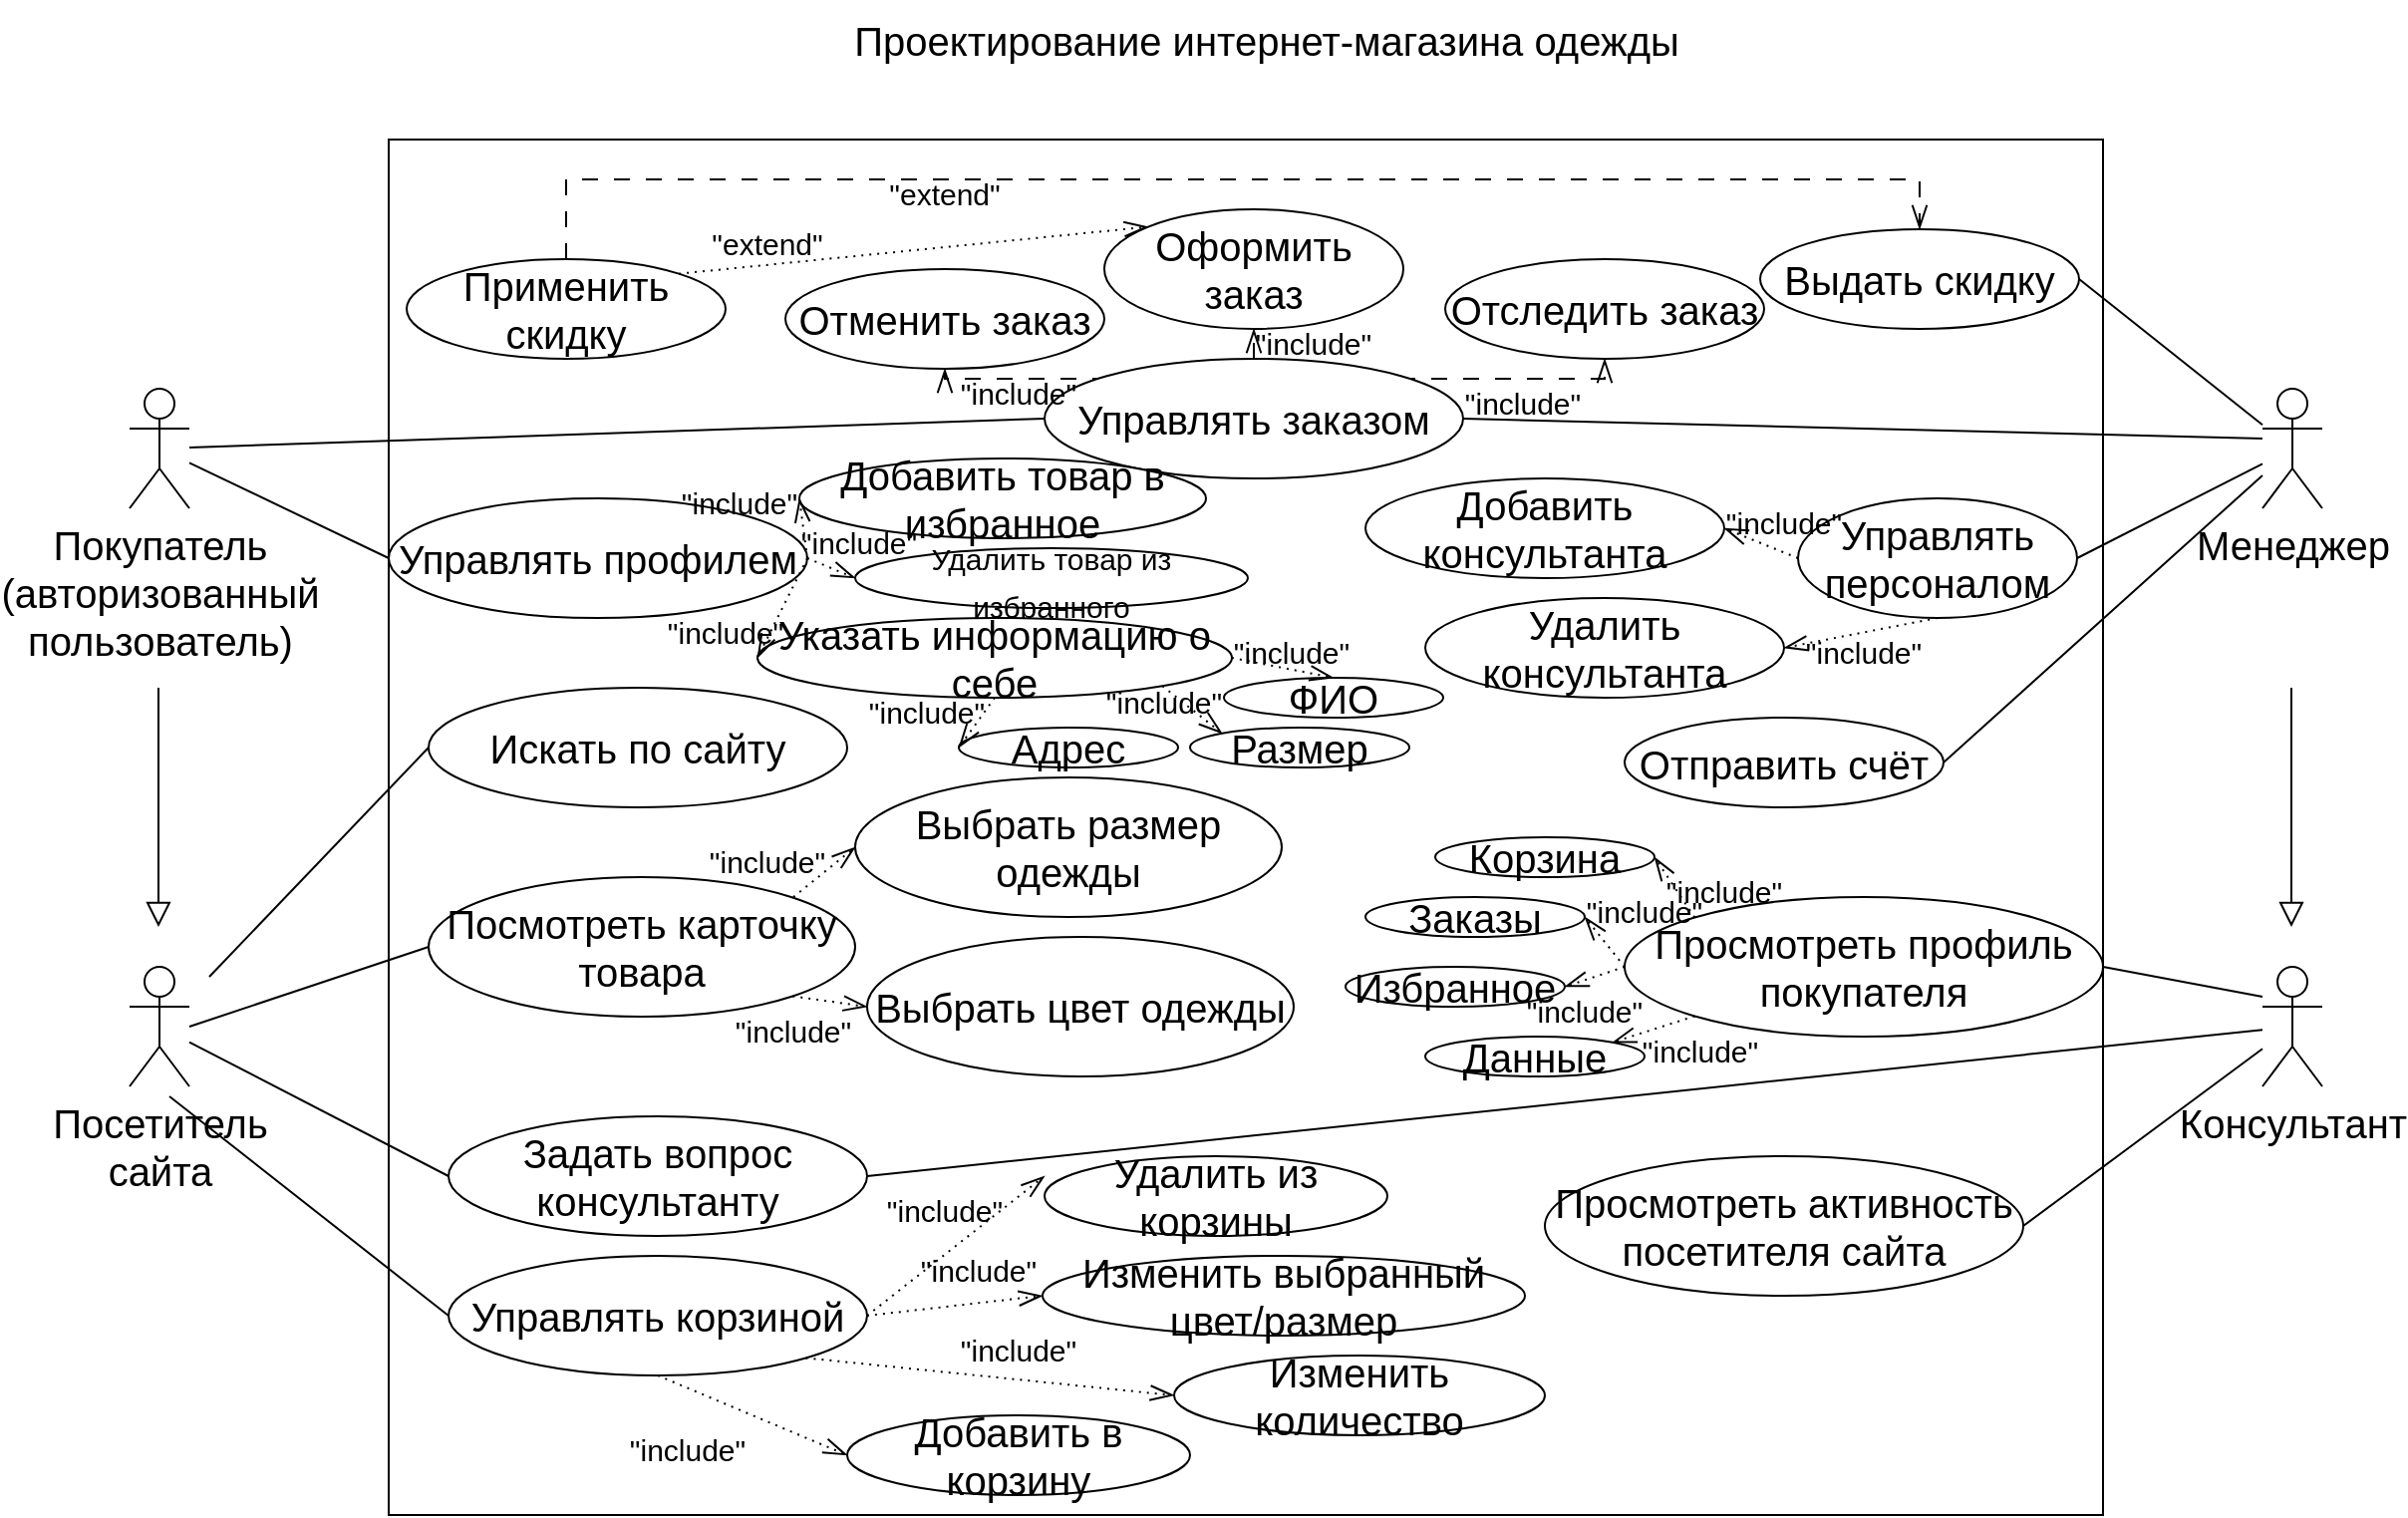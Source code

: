 <mxfile version="20.8.21" type="github">
  <diagram name="Страница 1" id="-vdNu9-JhCNHS-4u0iuo">
    <mxGraphModel dx="2514" dy="847" grid="1" gridSize="10" guides="1" tooltips="1" connect="1" arrows="1" fold="1" page="1" pageScale="1" pageWidth="827" pageHeight="1169" math="0" shadow="0">
      <root>
        <mxCell id="0" />
        <mxCell id="1" parent="0" />
        <mxCell id="05JpvwoAGMNYo4gDBGhP-1" value="&lt;font style=&quot;font-size: 20px;&quot;&gt;Проектирование интернет-магазина одежды&lt;/font&gt;" style="text;html=1;align=center;verticalAlign=middle;resizable=0;points=[];autosize=1;strokeColor=none;fillColor=none;" parent="1" vertex="1">
          <mxGeometry x="220" y="40" width="400" height="40" as="geometry" />
        </mxCell>
        <mxCell id="05JpvwoAGMNYo4gDBGhP-2" value="" style="rounded=0;whiteSpace=wrap;html=1;fontSize=20;" parent="1" vertex="1">
          <mxGeometry x="-20" y="110" width="860" height="690" as="geometry" />
        </mxCell>
        <mxCell id="05JpvwoAGMNYo4gDBGhP-10" style="edgeStyle=orthogonalEdgeStyle;rounded=0;orthogonalLoop=1;jettySize=auto;html=1;fontSize=20;endArrow=block;endFill=0;endSize=10;" parent="1" edge="1">
          <mxGeometry relative="1" as="geometry">
            <mxPoint x="-135.5" y="385" as="sourcePoint" />
            <mxPoint x="-135.5" y="505" as="targetPoint" />
            <Array as="points">
              <mxPoint x="-135.5" y="425" />
              <mxPoint x="-135.5" y="425" />
            </Array>
          </mxGeometry>
        </mxCell>
        <mxCell id="05JpvwoAGMNYo4gDBGhP-3" value="&lt;div&gt;Покупатель&lt;/div&gt;&lt;div&gt;(авторизованный&lt;/div&gt;&lt;div&gt;пользователь)&lt;br&gt;&lt;/div&gt;" style="shape=umlActor;verticalLabelPosition=bottom;verticalAlign=top;html=1;outlineConnect=0;fontSize=20;" parent="1" vertex="1">
          <mxGeometry x="-150" y="235" width="30" height="60" as="geometry" />
        </mxCell>
        <mxCell id="05JpvwoAGMNYo4gDBGhP-4" value="&lt;div&gt;Посетитель &lt;br&gt;&lt;/div&gt;&lt;div&gt;сайта&lt;/div&gt;" style="shape=umlActor;verticalLabelPosition=bottom;verticalAlign=top;html=1;outlineConnect=0;fontSize=20;" parent="1" vertex="1">
          <mxGeometry x="-150" y="525" width="30" height="60" as="geometry" />
        </mxCell>
        <mxCell id="05JpvwoAGMNYo4gDBGhP-5" value="&lt;div&gt;Менеджер&lt;/div&gt;" style="shape=umlActor;verticalLabelPosition=bottom;verticalAlign=top;html=1;outlineConnect=0;fontSize=20;" parent="1" vertex="1">
          <mxGeometry x="920" y="235" width="30" height="60" as="geometry" />
        </mxCell>
        <mxCell id="05JpvwoAGMNYo4gDBGhP-6" value="Консультант" style="shape=umlActor;verticalLabelPosition=bottom;verticalAlign=top;html=1;outlineConnect=0;fontSize=20;" parent="1" vertex="1">
          <mxGeometry x="920" y="525" width="30" height="60" as="geometry" />
        </mxCell>
        <mxCell id="05JpvwoAGMNYo4gDBGhP-14" value="Посмотреть карточку товара" style="ellipse;whiteSpace=wrap;html=1;fontSize=20;" parent="1" vertex="1">
          <mxGeometry y="480" width="214" height="70" as="geometry" />
        </mxCell>
        <mxCell id="05JpvwoAGMNYo4gDBGhP-15" value="Управлять корзиной" style="ellipse;whiteSpace=wrap;html=1;fontSize=20;" parent="1" vertex="1">
          <mxGeometry x="10" y="670" width="210" height="60" as="geometry" />
        </mxCell>
        <mxCell id="05JpvwoAGMNYo4gDBGhP-19" value="Искать по сайту" style="ellipse;whiteSpace=wrap;html=1;fontSize=20;" parent="1" vertex="1">
          <mxGeometry y="385" width="210" height="60" as="geometry" />
        </mxCell>
        <mxCell id="05JpvwoAGMNYo4gDBGhP-25" value="" style="endArrow=none;html=1;rounded=0;fontSize=20;endSize=10;entryX=0;entryY=0.5;entryDx=0;entryDy=0;" parent="1" target="05JpvwoAGMNYo4gDBGhP-19" edge="1">
          <mxGeometry width="50" height="50" relative="1" as="geometry">
            <mxPoint x="-110" y="530" as="sourcePoint" />
            <mxPoint x="440" y="400" as="targetPoint" />
          </mxGeometry>
        </mxCell>
        <mxCell id="05JpvwoAGMNYo4gDBGhP-26" value="" style="endArrow=none;html=1;rounded=0;fontSize=20;endSize=10;entryX=0;entryY=0.5;entryDx=0;entryDy=0;" parent="1" source="05JpvwoAGMNYo4gDBGhP-4" target="05JpvwoAGMNYo4gDBGhP-28" edge="1">
          <mxGeometry width="50" height="50" relative="1" as="geometry">
            <mxPoint x="390" y="450" as="sourcePoint" />
            <mxPoint x="440" y="400" as="targetPoint" />
          </mxGeometry>
        </mxCell>
        <mxCell id="05JpvwoAGMNYo4gDBGhP-27" value="" style="endArrow=none;html=1;rounded=0;fontSize=20;endSize=10;entryX=0;entryY=0.5;entryDx=0;entryDy=0;" parent="1" target="05JpvwoAGMNYo4gDBGhP-15" edge="1">
          <mxGeometry width="50" height="50" relative="1" as="geometry">
            <mxPoint x="-130" y="590" as="sourcePoint" />
            <mxPoint x="440" y="400" as="targetPoint" />
          </mxGeometry>
        </mxCell>
        <mxCell id="05JpvwoAGMNYo4gDBGhP-28" value="Задать вопрос консультанту" style="ellipse;whiteSpace=wrap;html=1;fontSize=20;" parent="1" vertex="1">
          <mxGeometry x="10" y="600" width="210" height="60" as="geometry" />
        </mxCell>
        <mxCell id="05JpvwoAGMNYo4gDBGhP-29" value="" style="endArrow=none;html=1;rounded=0;fontSize=20;endSize=10;entryX=0;entryY=0.5;entryDx=0;entryDy=0;" parent="1" target="05JpvwoAGMNYo4gDBGhP-14" edge="1">
          <mxGeometry width="50" height="50" relative="1" as="geometry">
            <mxPoint x="-120" y="555" as="sourcePoint" />
            <mxPoint x="440" y="400" as="targetPoint" />
          </mxGeometry>
        </mxCell>
        <mxCell id="05JpvwoAGMNYo4gDBGhP-86" style="edgeStyle=orthogonalEdgeStyle;rounded=0;orthogonalLoop=1;jettySize=auto;html=1;exitX=0.5;exitY=0;exitDx=0;exitDy=0;entryX=0.5;entryY=1;entryDx=0;entryDy=0;dashed=1;dashPattern=8 8;strokeWidth=1;fontSize=15;endArrow=openThin;endFill=0;endSize=10;" parent="1" source="05JpvwoAGMNYo4gDBGhP-30" target="05JpvwoAGMNYo4gDBGhP-41" edge="1">
          <mxGeometry relative="1" as="geometry" />
        </mxCell>
        <mxCell id="05JpvwoAGMNYo4gDBGhP-87" style="edgeStyle=orthogonalEdgeStyle;rounded=0;orthogonalLoop=1;jettySize=auto;html=1;exitX=1;exitY=0;exitDx=0;exitDy=0;entryX=0.5;entryY=1;entryDx=0;entryDy=0;dashed=1;dashPattern=8 8;strokeWidth=1;fontSize=15;endArrow=openThin;endFill=0;endSize=10;" parent="1" source="05JpvwoAGMNYo4gDBGhP-30" target="05JpvwoAGMNYo4gDBGhP-40" edge="1">
          <mxGeometry relative="1" as="geometry">
            <Array as="points">
              <mxPoint x="488" y="230" />
              <mxPoint x="590" y="230" />
            </Array>
          </mxGeometry>
        </mxCell>
        <mxCell id="05JpvwoAGMNYo4gDBGhP-88" style="edgeStyle=orthogonalEdgeStyle;rounded=0;orthogonalLoop=1;jettySize=auto;html=1;exitX=0;exitY=0;exitDx=0;exitDy=0;entryX=0.5;entryY=1;entryDx=0;entryDy=0;dashed=1;dashPattern=8 8;strokeWidth=1;fontSize=15;endArrow=openThin;endFill=0;endSize=10;" parent="1" source="05JpvwoAGMNYo4gDBGhP-30" target="05JpvwoAGMNYo4gDBGhP-39" edge="1">
          <mxGeometry relative="1" as="geometry">
            <Array as="points">
              <mxPoint x="340" y="230" />
              <mxPoint x="259" y="230" />
            </Array>
          </mxGeometry>
        </mxCell>
        <mxCell id="05JpvwoAGMNYo4gDBGhP-30" value="Управлять заказом" style="ellipse;whiteSpace=wrap;html=1;fontSize=20;" parent="1" vertex="1">
          <mxGeometry x="309" y="220" width="210" height="60" as="geometry" />
        </mxCell>
        <mxCell id="05JpvwoAGMNYo4gDBGhP-31" value="" style="endArrow=none;html=1;rounded=0;fontSize=20;endSize=10;entryX=0;entryY=0.5;entryDx=0;entryDy=0;" parent="1" source="05JpvwoAGMNYo4gDBGhP-3" target="05JpvwoAGMNYo4gDBGhP-30" edge="1">
          <mxGeometry width="50" height="50" relative="1" as="geometry">
            <mxPoint x="390" y="450" as="sourcePoint" />
            <mxPoint x="440" y="400" as="targetPoint" />
          </mxGeometry>
        </mxCell>
        <mxCell id="05JpvwoAGMNYo4gDBGhP-32" style="edgeStyle=orthogonalEdgeStyle;rounded=0;orthogonalLoop=1;jettySize=auto;html=1;fontSize=20;endArrow=block;endFill=0;endSize=10;" parent="1" edge="1">
          <mxGeometry relative="1" as="geometry">
            <mxPoint x="934.5" y="385" as="sourcePoint" />
            <mxPoint x="934.5" y="505" as="targetPoint" />
            <Array as="points">
              <mxPoint x="935" y="440" />
              <mxPoint x="935" y="440" />
            </Array>
          </mxGeometry>
        </mxCell>
        <mxCell id="05JpvwoAGMNYo4gDBGhP-33" value="Управлять профилем" style="ellipse;whiteSpace=wrap;html=1;fontSize=20;" parent="1" vertex="1">
          <mxGeometry x="-20" y="290" width="210" height="60" as="geometry" />
        </mxCell>
        <mxCell id="05JpvwoAGMNYo4gDBGhP-34" value="" style="endArrow=none;html=1;rounded=0;fontSize=20;endSize=10;entryX=0;entryY=0.5;entryDx=0;entryDy=0;" parent="1" source="05JpvwoAGMNYo4gDBGhP-3" target="05JpvwoAGMNYo4gDBGhP-33" edge="1">
          <mxGeometry width="50" height="50" relative="1" as="geometry">
            <mxPoint x="390" y="450" as="sourcePoint" />
            <mxPoint x="440" y="400" as="targetPoint" />
          </mxGeometry>
        </mxCell>
        <mxCell id="05JpvwoAGMNYo4gDBGhP-35" value="Просмотреть активность посетителя сайта" style="ellipse;whiteSpace=wrap;html=1;fontSize=20;" parent="1" vertex="1">
          <mxGeometry x="560" y="620" width="240" height="70" as="geometry" />
        </mxCell>
        <mxCell id="05JpvwoAGMNYo4gDBGhP-36" value="" style="endArrow=none;html=1;rounded=0;fontSize=20;endSize=10;entryX=1;entryY=0.5;entryDx=0;entryDy=0;" parent="1" source="05JpvwoAGMNYo4gDBGhP-6" target="05JpvwoAGMNYo4gDBGhP-28" edge="1">
          <mxGeometry width="50" height="50" relative="1" as="geometry">
            <mxPoint x="390" y="450" as="sourcePoint" />
            <mxPoint x="440" y="400" as="targetPoint" />
          </mxGeometry>
        </mxCell>
        <mxCell id="05JpvwoAGMNYo4gDBGhP-37" value="" style="endArrow=none;html=1;rounded=0;fontSize=20;endSize=10;exitX=1;exitY=0.5;exitDx=0;exitDy=0;strokeWidth=1;" parent="1" source="05JpvwoAGMNYo4gDBGhP-35" target="05JpvwoAGMNYo4gDBGhP-6" edge="1">
          <mxGeometry width="50" height="50" relative="1" as="geometry">
            <mxPoint x="390" y="450" as="sourcePoint" />
            <mxPoint x="440" y="400" as="targetPoint" />
          </mxGeometry>
        </mxCell>
        <mxCell id="05JpvwoAGMNYo4gDBGhP-39" value="Отменить заказ" style="ellipse;whiteSpace=wrap;html=1;fontSize=20;" parent="1" vertex="1">
          <mxGeometry x="179" y="175" width="160" height="50" as="geometry" />
        </mxCell>
        <mxCell id="05JpvwoAGMNYo4gDBGhP-40" value="Отследить заказ" style="ellipse;whiteSpace=wrap;html=1;fontSize=20;" parent="1" vertex="1">
          <mxGeometry x="510" y="170" width="160" height="50" as="geometry" />
        </mxCell>
        <mxCell id="05JpvwoAGMNYo4gDBGhP-41" value="Оформить заказ" style="ellipse;whiteSpace=wrap;html=1;fontSize=20;" parent="1" vertex="1">
          <mxGeometry x="339" y="145" width="150" height="60" as="geometry" />
        </mxCell>
        <mxCell id="05JpvwoAGMNYo4gDBGhP-43" value="Отправить счёт" style="ellipse;whiteSpace=wrap;html=1;fontSize=20;" parent="1" vertex="1">
          <mxGeometry x="600" y="400" width="160" height="45" as="geometry" />
        </mxCell>
        <mxCell id="05JpvwoAGMNYo4gDBGhP-44" value="" style="endArrow=none;html=1;rounded=0;strokeWidth=1;fontSize=20;endSize=10;exitX=1;exitY=0.5;exitDx=0;exitDy=0;" parent="1" source="05JpvwoAGMNYo4gDBGhP-43" target="05JpvwoAGMNYo4gDBGhP-5" edge="1">
          <mxGeometry width="50" height="50" relative="1" as="geometry">
            <mxPoint x="390" y="450" as="sourcePoint" />
            <mxPoint x="440" y="400" as="targetPoint" />
          </mxGeometry>
        </mxCell>
        <mxCell id="05JpvwoAGMNYo4gDBGhP-45" value="Управлять персоналом" style="ellipse;whiteSpace=wrap;html=1;fontSize=20;" parent="1" vertex="1">
          <mxGeometry x="687" y="290" width="140" height="60" as="geometry" />
        </mxCell>
        <mxCell id="05JpvwoAGMNYo4gDBGhP-46" value="" style="endArrow=none;html=1;rounded=0;strokeWidth=1;fontSize=20;endSize=10;exitX=1;exitY=0.5;exitDx=0;exitDy=0;" parent="1" source="05JpvwoAGMNYo4gDBGhP-45" target="05JpvwoAGMNYo4gDBGhP-5" edge="1">
          <mxGeometry width="50" height="50" relative="1" as="geometry">
            <mxPoint x="390" y="450" as="sourcePoint" />
            <mxPoint x="440" y="400" as="targetPoint" />
          </mxGeometry>
        </mxCell>
        <mxCell id="05JpvwoAGMNYo4gDBGhP-48" value="Добавить консультанта" style="ellipse;whiteSpace=wrap;html=1;fontSize=20;" parent="1" vertex="1">
          <mxGeometry x="470" y="280" width="180" height="50" as="geometry" />
        </mxCell>
        <mxCell id="05JpvwoAGMNYo4gDBGhP-49" value="Удалить консультанта" style="ellipse;whiteSpace=wrap;html=1;fontSize=20;" parent="1" vertex="1">
          <mxGeometry x="500" y="340" width="180" height="50" as="geometry" />
        </mxCell>
        <mxCell id="05JpvwoAGMNYo4gDBGhP-50" value="Выбрать размер одежды" style="ellipse;whiteSpace=wrap;html=1;fontSize=20;" parent="1" vertex="1">
          <mxGeometry x="214" y="430" width="214" height="70" as="geometry" />
        </mxCell>
        <mxCell id="05JpvwoAGMNYo4gDBGhP-51" value="Выбрать цвет одежды" style="ellipse;whiteSpace=wrap;html=1;fontSize=20;" parent="1" vertex="1">
          <mxGeometry x="220" y="510" width="214" height="70" as="geometry" />
        </mxCell>
        <mxCell id="05JpvwoAGMNYo4gDBGhP-54" value="Просмотреть профиль покупателя" style="ellipse;whiteSpace=wrap;html=1;fontSize=20;" parent="1" vertex="1">
          <mxGeometry x="600" y="490" width="240" height="70" as="geometry" />
        </mxCell>
        <mxCell id="05JpvwoAGMNYo4gDBGhP-55" value="Корзина" style="ellipse;whiteSpace=wrap;html=1;fontSize=20;" parent="1" vertex="1">
          <mxGeometry x="505" y="460" width="110" height="20" as="geometry" />
        </mxCell>
        <mxCell id="05JpvwoAGMNYo4gDBGhP-56" value="Заказы" style="ellipse;whiteSpace=wrap;html=1;fontSize=20;" parent="1" vertex="1">
          <mxGeometry x="470" y="490" width="110" height="20" as="geometry" />
        </mxCell>
        <mxCell id="05JpvwoAGMNYo4gDBGhP-57" value="Избранное" style="ellipse;whiteSpace=wrap;html=1;fontSize=20;" parent="1" vertex="1">
          <mxGeometry x="460" y="525" width="110" height="20" as="geometry" />
        </mxCell>
        <mxCell id="05JpvwoAGMNYo4gDBGhP-58" value="Данные" style="ellipse;whiteSpace=wrap;html=1;fontSize=20;" parent="1" vertex="1">
          <mxGeometry x="500" y="560" width="110" height="20" as="geometry" />
        </mxCell>
        <mxCell id="05JpvwoAGMNYo4gDBGhP-60" value="Добавить товар в избранное" style="ellipse;whiteSpace=wrap;html=1;fontSize=20;" parent="1" vertex="1">
          <mxGeometry x="186" y="270" width="204" height="40" as="geometry" />
        </mxCell>
        <mxCell id="05JpvwoAGMNYo4gDBGhP-61" value="Удалить из корзины" style="ellipse;whiteSpace=wrap;html=1;fontSize=20;" parent="1" vertex="1">
          <mxGeometry x="309" y="620" width="172" height="40" as="geometry" />
        </mxCell>
        <mxCell id="05JpvwoAGMNYo4gDBGhP-62" value="Добавить в корзину" style="ellipse;whiteSpace=wrap;html=1;fontSize=20;" parent="1" vertex="1">
          <mxGeometry x="210" y="750" width="172" height="40" as="geometry" />
        </mxCell>
        <mxCell id="05JpvwoAGMNYo4gDBGhP-63" value="Изменить количество" style="ellipse;whiteSpace=wrap;html=1;fontSize=20;" parent="1" vertex="1">
          <mxGeometry x="374" y="720" width="186" height="40" as="geometry" />
        </mxCell>
        <mxCell id="05JpvwoAGMNYo4gDBGhP-64" value="Изменить выбранный цвет/размер" style="ellipse;whiteSpace=wrap;html=1;fontSize=20;" parent="1" vertex="1">
          <mxGeometry x="308" y="670" width="242" height="40" as="geometry" />
        </mxCell>
        <mxCell id="05JpvwoAGMNYo4gDBGhP-68" value="&lt;font style=&quot;font-size: 15px;&quot;&gt;Удалить товар из избранного&lt;/font&gt;" style="ellipse;whiteSpace=wrap;html=1;fontSize=20;" parent="1" vertex="1">
          <mxGeometry x="214" y="315" width="197" height="30" as="geometry" />
        </mxCell>
        <mxCell id="05JpvwoAGMNYo4gDBGhP-69" value="Указать информацию о себе" style="ellipse;whiteSpace=wrap;html=1;fontSize=20;" parent="1" vertex="1">
          <mxGeometry x="165" y="350" width="238" height="40" as="geometry" />
        </mxCell>
        <mxCell id="05JpvwoAGMNYo4gDBGhP-70" value="ФИО" style="ellipse;whiteSpace=wrap;html=1;fontSize=20;" parent="1" vertex="1">
          <mxGeometry x="399" y="380" width="110" height="20" as="geometry" />
        </mxCell>
        <mxCell id="05JpvwoAGMNYo4gDBGhP-71" value="Размер" style="ellipse;whiteSpace=wrap;html=1;fontSize=20;" parent="1" vertex="1">
          <mxGeometry x="382" y="405" width="110" height="20" as="geometry" />
        </mxCell>
        <mxCell id="05JpvwoAGMNYo4gDBGhP-73" value="Адрес" style="ellipse;whiteSpace=wrap;html=1;fontSize=20;" parent="1" vertex="1">
          <mxGeometry x="266" y="405" width="110" height="20" as="geometry" />
        </mxCell>
        <mxCell id="05JpvwoAGMNYo4gDBGhP-82" style="edgeStyle=orthogonalEdgeStyle;rounded=0;orthogonalLoop=1;jettySize=auto;html=1;strokeWidth=1;fontSize=15;endArrow=openThin;endFill=0;endSize=10;dashed=1;dashPattern=8 8;exitX=0.5;exitY=0;exitDx=0;exitDy=0;" parent="1" source="05JpvwoAGMNYo4gDBGhP-76" target="05JpvwoAGMNYo4gDBGhP-75" edge="1">
          <mxGeometry relative="1" as="geometry">
            <mxPoint x="50" y="80" as="sourcePoint" />
            <Array as="points">
              <mxPoint x="69" y="130" />
              <mxPoint x="748" y="130" />
            </Array>
          </mxGeometry>
        </mxCell>
        <mxCell id="05JpvwoAGMNYo4gDBGhP-75" value="Выдать скидку" style="ellipse;whiteSpace=wrap;html=1;fontSize=20;" parent="1" vertex="1">
          <mxGeometry x="668" y="155" width="160" height="50" as="geometry" />
        </mxCell>
        <mxCell id="05JpvwoAGMNYo4gDBGhP-76" value="Применить скидку" style="ellipse;whiteSpace=wrap;html=1;fontSize=20;" parent="1" vertex="1">
          <mxGeometry x="-11" y="170" width="160" height="50" as="geometry" />
        </mxCell>
        <mxCell id="05JpvwoAGMNYo4gDBGhP-78" value="" style="endArrow=none;html=1;rounded=0;strokeWidth=1;fontSize=20;endSize=10;entryX=1;entryY=0.5;entryDx=0;entryDy=0;" parent="1" source="05JpvwoAGMNYo4gDBGhP-5" target="05JpvwoAGMNYo4gDBGhP-75" edge="1">
          <mxGeometry width="50" height="50" relative="1" as="geometry">
            <mxPoint x="880" y="190" as="sourcePoint" />
            <mxPoint x="930" y="140" as="targetPoint" />
          </mxGeometry>
        </mxCell>
        <mxCell id="05JpvwoAGMNYo4gDBGhP-80" value="&lt;font style=&quot;font-size: 15px;&quot;&gt;&quot;include&quot;&lt;/font&gt;" style="text;html=1;strokeColor=none;fillColor=none;align=center;verticalAlign=middle;whiteSpace=wrap;rounded=0;fontSize=20;" parent="1" vertex="1">
          <mxGeometry x="519" y="225" width="60" height="30" as="geometry" />
        </mxCell>
        <mxCell id="05JpvwoAGMNYo4gDBGhP-81" value="&lt;font style=&quot;font-size: 15px;&quot;&gt;&quot;extend&quot;&lt;/font&gt;" style="text;html=1;strokeColor=none;fillColor=none;align=center;verticalAlign=middle;whiteSpace=wrap;rounded=0;fontSize=20;" parent="1" vertex="1">
          <mxGeometry x="140" y="145" width="60" height="30" as="geometry" />
        </mxCell>
        <mxCell id="05JpvwoAGMNYo4gDBGhP-83" value="&lt;font style=&quot;font-size: 15px;&quot;&gt;&quot;extend&quot;&lt;/font&gt;" style="text;html=1;strokeColor=none;fillColor=none;align=center;verticalAlign=middle;whiteSpace=wrap;rounded=0;fontSize=20;" parent="1" vertex="1">
          <mxGeometry x="229" y="120" width="60" height="30" as="geometry" />
        </mxCell>
        <mxCell id="05JpvwoAGMNYo4gDBGhP-93" value="" style="endArrow=openThin;dashed=1;html=1;dashPattern=1 3;strokeWidth=1;rounded=0;fontSize=15;endSize=10;entryX=0;entryY=0.5;entryDx=0;entryDy=0;endFill=0;" parent="1" target="05JpvwoAGMNYo4gDBGhP-50" edge="1">
          <mxGeometry width="50" height="50" relative="1" as="geometry">
            <mxPoint x="183" y="490" as="sourcePoint" />
            <mxPoint x="220" y="425" as="targetPoint" />
          </mxGeometry>
        </mxCell>
        <mxCell id="05JpvwoAGMNYo4gDBGhP-95" value="" style="endArrow=openThin;dashed=1;html=1;dashPattern=1 3;strokeWidth=1;rounded=0;fontSize=15;endSize=10;exitX=1;exitY=1;exitDx=0;exitDy=0;entryX=0;entryY=0.5;entryDx=0;entryDy=0;endFill=0;" parent="1" source="05JpvwoAGMNYo4gDBGhP-14" target="05JpvwoAGMNYo4gDBGhP-51" edge="1">
          <mxGeometry width="50" height="50" relative="1" as="geometry">
            <mxPoint x="193" y="500" as="sourcePoint" />
            <mxPoint x="224" y="475" as="targetPoint" />
          </mxGeometry>
        </mxCell>
        <mxCell id="05JpvwoAGMNYo4gDBGhP-96" value="" style="endArrow=openThin;dashed=1;html=1;dashPattern=1 3;strokeWidth=1;rounded=0;fontSize=15;endSize=10;entryX=0;entryY=0.5;entryDx=0;entryDy=0;endFill=0;exitX=1;exitY=0.5;exitDx=0;exitDy=0;" parent="1" source="05JpvwoAGMNYo4gDBGhP-33" target="05JpvwoAGMNYo4gDBGhP-69" edge="1">
          <mxGeometry width="50" height="50" relative="1" as="geometry">
            <mxPoint x="193" y="500" as="sourcePoint" />
            <mxPoint x="224" y="475" as="targetPoint" />
          </mxGeometry>
        </mxCell>
        <mxCell id="05JpvwoAGMNYo4gDBGhP-97" value="" style="endArrow=openThin;dashed=1;html=1;dashPattern=1 3;strokeWidth=1;rounded=0;fontSize=15;endSize=10;entryX=0;entryY=0.5;entryDx=0;entryDy=0;endFill=0;exitX=1;exitY=0.5;exitDx=0;exitDy=0;" parent="1" source="05JpvwoAGMNYo4gDBGhP-33" target="05JpvwoAGMNYo4gDBGhP-68" edge="1">
          <mxGeometry width="50" height="50" relative="1" as="geometry">
            <mxPoint x="200" y="330" as="sourcePoint" />
            <mxPoint x="175" y="380" as="targetPoint" />
          </mxGeometry>
        </mxCell>
        <mxCell id="05JpvwoAGMNYo4gDBGhP-98" value="" style="endArrow=openThin;dashed=1;html=1;dashPattern=1 3;strokeWidth=1;rounded=0;fontSize=15;endSize=10;entryX=0;entryY=0.5;entryDx=0;entryDy=0;endFill=0;exitX=1;exitY=0.5;exitDx=0;exitDy=0;" parent="1" source="05JpvwoAGMNYo4gDBGhP-33" target="05JpvwoAGMNYo4gDBGhP-60" edge="1">
          <mxGeometry width="50" height="50" relative="1" as="geometry">
            <mxPoint x="200" y="330" as="sourcePoint" />
            <mxPoint x="223" y="340" as="targetPoint" />
          </mxGeometry>
        </mxCell>
        <mxCell id="05JpvwoAGMNYo4gDBGhP-99" value="" style="endArrow=openThin;dashed=1;html=1;dashPattern=1 3;strokeWidth=1;rounded=0;fontSize=15;endSize=10;entryX=1;entryY=0.5;entryDx=0;entryDy=0;endFill=0;exitX=0;exitY=0.5;exitDx=0;exitDy=0;" parent="1" source="05JpvwoAGMNYo4gDBGhP-45" target="05JpvwoAGMNYo4gDBGhP-48" edge="1">
          <mxGeometry width="50" height="50" relative="1" as="geometry">
            <mxPoint x="193" y="500" as="sourcePoint" />
            <mxPoint x="224" y="475" as="targetPoint" />
          </mxGeometry>
        </mxCell>
        <mxCell id="05JpvwoAGMNYo4gDBGhP-100" value="" style="endArrow=openThin;dashed=1;html=1;dashPattern=1 3;strokeWidth=1;rounded=0;fontSize=15;endSize=10;entryX=1;entryY=0.5;entryDx=0;entryDy=0;endFill=0;exitX=0.5;exitY=1;exitDx=0;exitDy=0;" parent="1" source="05JpvwoAGMNYo4gDBGhP-45" target="05JpvwoAGMNYo4gDBGhP-49" edge="1">
          <mxGeometry width="50" height="50" relative="1" as="geometry">
            <mxPoint x="690" y="350" as="sourcePoint" />
            <mxPoint x="660" y="315" as="targetPoint" />
          </mxGeometry>
        </mxCell>
        <mxCell id="05JpvwoAGMNYo4gDBGhP-101" value="" style="endArrow=openThin;dashed=1;html=1;dashPattern=1 3;strokeWidth=1;rounded=0;fontSize=15;endSize=10;entryX=0;entryY=0.25;entryDx=0;entryDy=0;endFill=0;exitX=1;exitY=0.5;exitDx=0;exitDy=0;entryPerimeter=0;" parent="1" source="05JpvwoAGMNYo4gDBGhP-15" target="05JpvwoAGMNYo4gDBGhP-61" edge="1">
          <mxGeometry width="50" height="50" relative="1" as="geometry">
            <mxPoint x="193" y="550" as="sourcePoint" />
            <mxPoint x="230" y="555" as="targetPoint" />
          </mxGeometry>
        </mxCell>
        <mxCell id="05JpvwoAGMNYo4gDBGhP-102" value="" style="endArrow=openThin;dashed=1;html=1;dashPattern=1 3;strokeWidth=1;rounded=0;fontSize=15;endSize=10;entryX=0;entryY=0.5;entryDx=0;entryDy=0;endFill=0;exitX=1;exitY=0.5;exitDx=0;exitDy=0;" parent="1" source="05JpvwoAGMNYo4gDBGhP-15" target="05JpvwoAGMNYo4gDBGhP-64" edge="1">
          <mxGeometry width="50" height="50" relative="1" as="geometry">
            <mxPoint x="230" y="710" as="sourcePoint" />
            <mxPoint x="230" y="650" as="targetPoint" />
          </mxGeometry>
        </mxCell>
        <mxCell id="05JpvwoAGMNYo4gDBGhP-104" value="" style="endArrow=openThin;dashed=1;html=1;dashPattern=1 3;strokeWidth=1;rounded=0;fontSize=15;endSize=10;entryX=0;entryY=0.5;entryDx=0;entryDy=0;endFill=0;exitX=0.5;exitY=1;exitDx=0;exitDy=0;" parent="1" source="05JpvwoAGMNYo4gDBGhP-15" target="05JpvwoAGMNYo4gDBGhP-62" edge="1">
          <mxGeometry width="50" height="50" relative="1" as="geometry">
            <mxPoint x="230" y="710" as="sourcePoint" />
            <mxPoint x="223" y="740" as="targetPoint" />
          </mxGeometry>
        </mxCell>
        <mxCell id="05JpvwoAGMNYo4gDBGhP-105" value="" style="endArrow=openThin;dashed=1;html=1;dashPattern=1 3;strokeWidth=1;rounded=0;fontSize=15;endSize=10;endFill=0;exitX=1;exitY=1;exitDx=0;exitDy=0;entryX=0;entryY=0.5;entryDx=0;entryDy=0;" parent="1" source="05JpvwoAGMNYo4gDBGhP-15" target="05JpvwoAGMNYo4gDBGhP-63" edge="1">
          <mxGeometry width="50" height="50" relative="1" as="geometry">
            <mxPoint x="125" y="740" as="sourcePoint" />
            <mxPoint x="220" y="780" as="targetPoint" />
          </mxGeometry>
        </mxCell>
        <mxCell id="05JpvwoAGMNYo4gDBGhP-106" value="" style="endArrow=openThin;dashed=1;html=1;dashPattern=1 3;strokeWidth=1;rounded=0;fontSize=15;endSize=10;entryX=0;entryY=0.5;entryDx=0;entryDy=0;endFill=0;exitX=0.5;exitY=1;exitDx=0;exitDy=0;" parent="1" source="05JpvwoAGMNYo4gDBGhP-69" target="05JpvwoAGMNYo4gDBGhP-73" edge="1">
          <mxGeometry width="50" height="50" relative="1" as="geometry">
            <mxPoint x="200" y="330" as="sourcePoint" />
            <mxPoint x="175" y="380" as="targetPoint" />
          </mxGeometry>
        </mxCell>
        <mxCell id="05JpvwoAGMNYo4gDBGhP-107" value="" style="endArrow=openThin;dashed=1;html=1;dashPattern=1 3;strokeWidth=1;rounded=0;fontSize=15;endSize=10;entryX=0;entryY=0;entryDx=0;entryDy=0;endFill=0;exitX=1;exitY=1;exitDx=0;exitDy=0;" parent="1" source="05JpvwoAGMNYo4gDBGhP-69" target="05JpvwoAGMNYo4gDBGhP-71" edge="1">
          <mxGeometry width="50" height="50" relative="1" as="geometry">
            <mxPoint x="294" y="400" as="sourcePoint" />
            <mxPoint x="276" y="425" as="targetPoint" />
          </mxGeometry>
        </mxCell>
        <mxCell id="05JpvwoAGMNYo4gDBGhP-108" value="" style="endArrow=openThin;dashed=1;html=1;dashPattern=1 3;strokeWidth=1;rounded=0;fontSize=15;endSize=10;entryX=0.5;entryY=0;entryDx=0;entryDy=0;endFill=0;exitX=1;exitY=0.5;exitDx=0;exitDy=0;" parent="1" source="05JpvwoAGMNYo4gDBGhP-69" target="05JpvwoAGMNYo4gDBGhP-70" edge="1">
          <mxGeometry width="50" height="50" relative="1" as="geometry">
            <mxPoint x="378" y="394" as="sourcePoint" />
            <mxPoint x="408" y="418" as="targetPoint" />
          </mxGeometry>
        </mxCell>
        <mxCell id="05JpvwoAGMNYo4gDBGhP-109" value="" style="endArrow=openThin;dashed=1;html=1;dashPattern=1 3;strokeWidth=1;rounded=0;fontSize=15;endSize=10;entryX=1;entryY=0.5;entryDx=0;entryDy=0;endFill=0;exitX=0;exitY=0;exitDx=0;exitDy=0;" parent="1" source="05JpvwoAGMNYo4gDBGhP-54" target="05JpvwoAGMNYo4gDBGhP-55" edge="1">
          <mxGeometry width="50" height="50" relative="1" as="geometry">
            <mxPoint x="650" y="470" as="sourcePoint" />
            <mxPoint x="701" y="480" as="targetPoint" />
          </mxGeometry>
        </mxCell>
        <mxCell id="05JpvwoAGMNYo4gDBGhP-110" value="" style="endArrow=openThin;dashed=1;html=1;dashPattern=1 3;strokeWidth=1;rounded=0;fontSize=15;endSize=10;entryX=1;entryY=0.5;entryDx=0;entryDy=0;endFill=0;exitX=0;exitY=0.5;exitDx=0;exitDy=0;" parent="1" source="05JpvwoAGMNYo4gDBGhP-54" target="05JpvwoAGMNYo4gDBGhP-56" edge="1">
          <mxGeometry width="50" height="50" relative="1" as="geometry">
            <mxPoint x="645" y="510" as="sourcePoint" />
            <mxPoint x="625" y="480" as="targetPoint" />
          </mxGeometry>
        </mxCell>
        <mxCell id="05JpvwoAGMNYo4gDBGhP-111" value="" style="endArrow=openThin;dashed=1;html=1;dashPattern=1 3;strokeWidth=1;rounded=0;fontSize=15;endSize=10;entryX=1;entryY=0.5;entryDx=0;entryDy=0;endFill=0;exitX=0;exitY=0.5;exitDx=0;exitDy=0;" parent="1" source="05JpvwoAGMNYo4gDBGhP-54" target="05JpvwoAGMNYo4gDBGhP-57" edge="1">
          <mxGeometry width="50" height="50" relative="1" as="geometry">
            <mxPoint x="610" y="535" as="sourcePoint" />
            <mxPoint x="609" y="510" as="targetPoint" />
          </mxGeometry>
        </mxCell>
        <mxCell id="05JpvwoAGMNYo4gDBGhP-112" value="" style="endArrow=openThin;dashed=1;html=1;dashPattern=1 3;strokeWidth=1;rounded=0;fontSize=15;endSize=10;entryX=1;entryY=0;entryDx=0;entryDy=0;endFill=0;exitX=0;exitY=1;exitDx=0;exitDy=0;" parent="1" source="05JpvwoAGMNYo4gDBGhP-54" target="05JpvwoAGMNYo4gDBGhP-58" edge="1">
          <mxGeometry width="50" height="50" relative="1" as="geometry">
            <mxPoint x="645" y="510" as="sourcePoint" />
            <mxPoint x="625" y="480" as="targetPoint" />
          </mxGeometry>
        </mxCell>
        <mxCell id="05JpvwoAGMNYo4gDBGhP-113" value="&lt;font style=&quot;font-size: 15px;&quot;&gt;&quot;include&quot;&lt;/font&gt;" style="text;html=1;strokeColor=none;fillColor=none;align=center;verticalAlign=middle;whiteSpace=wrap;rounded=0;fontSize=20;" parent="1" vertex="1">
          <mxGeometry x="266" y="220" width="60" height="30" as="geometry" />
        </mxCell>
        <mxCell id="05JpvwoAGMNYo4gDBGhP-114" value="&lt;font style=&quot;font-size: 15px;&quot;&gt;&quot;include&quot;&lt;/font&gt;" style="text;html=1;strokeColor=none;fillColor=none;align=center;verticalAlign=middle;whiteSpace=wrap;rounded=0;fontSize=20;" parent="1" vertex="1">
          <mxGeometry x="403" y="350" width="60" height="30" as="geometry" />
        </mxCell>
        <mxCell id="05JpvwoAGMNYo4gDBGhP-115" value="&lt;font style=&quot;font-size: 15px;&quot;&gt;&quot;include&quot;&lt;/font&gt;" style="text;html=1;strokeColor=none;fillColor=none;align=center;verticalAlign=middle;whiteSpace=wrap;rounded=0;fontSize=20;" parent="1" vertex="1">
          <mxGeometry x="690" y="350" width="60" height="30" as="geometry" />
        </mxCell>
        <mxCell id="05JpvwoAGMNYo4gDBGhP-116" value="&lt;font style=&quot;font-size: 15px;&quot;&gt;&quot;include&quot;&lt;/font&gt;" style="text;html=1;strokeColor=none;fillColor=none;align=center;verticalAlign=middle;whiteSpace=wrap;rounded=0;fontSize=20;" parent="1" vertex="1">
          <mxGeometry x="414" y="195" width="60" height="30" as="geometry" />
        </mxCell>
        <mxCell id="05JpvwoAGMNYo4gDBGhP-117" value="&lt;font style=&quot;font-size: 15px;&quot;&gt;&quot;include&quot;&lt;/font&gt;" style="text;html=1;strokeColor=none;fillColor=none;align=center;verticalAlign=middle;whiteSpace=wrap;rounded=0;fontSize=20;" parent="1" vertex="1">
          <mxGeometry x="650" y="285" width="60" height="30" as="geometry" />
        </mxCell>
        <mxCell id="05JpvwoAGMNYo4gDBGhP-118" value="&lt;font style=&quot;font-size: 15px;&quot;&gt;&quot;include&quot;&lt;/font&gt;" style="text;html=1;strokeColor=none;fillColor=none;align=center;verticalAlign=middle;whiteSpace=wrap;rounded=0;fontSize=20;" parent="1" vertex="1">
          <mxGeometry x="229" y="630" width="60" height="30" as="geometry" />
        </mxCell>
        <mxCell id="05JpvwoAGMNYo4gDBGhP-119" value="&lt;font style=&quot;font-size: 15px;&quot;&gt;&quot;include&quot;&lt;/font&gt;" style="text;html=1;strokeColor=none;fillColor=none;align=center;verticalAlign=middle;whiteSpace=wrap;rounded=0;fontSize=20;" parent="1" vertex="1">
          <mxGeometry x="246" y="660" width="60" height="30" as="geometry" />
        </mxCell>
        <mxCell id="05JpvwoAGMNYo4gDBGhP-120" value="&lt;font style=&quot;font-size: 15px;&quot;&gt;&quot;include&quot;&lt;/font&gt;" style="text;html=1;strokeColor=none;fillColor=none;align=center;verticalAlign=middle;whiteSpace=wrap;rounded=0;fontSize=20;" parent="1" vertex="1">
          <mxGeometry x="140" y="455" width="60" height="30" as="geometry" />
        </mxCell>
        <mxCell id="05JpvwoAGMNYo4gDBGhP-121" value="&lt;font style=&quot;font-size: 15px;&quot;&gt;&quot;include&quot;&lt;/font&gt;" style="text;html=1;strokeColor=none;fillColor=none;align=center;verticalAlign=middle;whiteSpace=wrap;rounded=0;fontSize=20;" parent="1" vertex="1">
          <mxGeometry x="153" y="540" width="60" height="30" as="geometry" />
        </mxCell>
        <mxCell id="05JpvwoAGMNYo4gDBGhP-122" value="&lt;font style=&quot;font-size: 15px;&quot;&gt;&quot;include&quot;&lt;/font&gt;" style="text;html=1;strokeColor=none;fillColor=none;align=center;verticalAlign=middle;whiteSpace=wrap;rounded=0;fontSize=20;" parent="1" vertex="1">
          <mxGeometry x="339" y="375" width="60" height="30" as="geometry" />
        </mxCell>
        <mxCell id="05JpvwoAGMNYo4gDBGhP-123" value="&lt;font style=&quot;font-size: 15px;&quot;&gt;&quot;include&quot;&lt;/font&gt;" style="text;html=1;strokeColor=none;fillColor=none;align=center;verticalAlign=middle;whiteSpace=wrap;rounded=0;fontSize=20;" parent="1" vertex="1">
          <mxGeometry x="550" y="530" width="60" height="30" as="geometry" />
        </mxCell>
        <mxCell id="05JpvwoAGMNYo4gDBGhP-124" value="&lt;font style=&quot;font-size: 15px;&quot;&gt;&quot;include&quot;&lt;/font&gt;" style="text;html=1;strokeColor=none;fillColor=none;align=center;verticalAlign=middle;whiteSpace=wrap;rounded=0;fontSize=20;" parent="1" vertex="1">
          <mxGeometry x="608" y="550" width="60" height="30" as="geometry" />
        </mxCell>
        <mxCell id="05JpvwoAGMNYo4gDBGhP-125" value="&lt;font style=&quot;font-size: 15px;&quot;&gt;&quot;include&quot;&lt;/font&gt;" style="text;html=1;strokeColor=none;fillColor=none;align=center;verticalAlign=middle;whiteSpace=wrap;rounded=0;fontSize=20;" parent="1" vertex="1">
          <mxGeometry x="580" y="480" width="60" height="30" as="geometry" />
        </mxCell>
        <mxCell id="05JpvwoAGMNYo4gDBGhP-126" value="&lt;font style=&quot;font-size: 15px;&quot;&gt;&quot;include&quot;&lt;/font&gt;" style="text;html=1;strokeColor=none;fillColor=none;align=center;verticalAlign=middle;whiteSpace=wrap;rounded=0;fontSize=20;" parent="1" vertex="1">
          <mxGeometry x="620" y="470" width="60" height="30" as="geometry" />
        </mxCell>
        <mxCell id="05JpvwoAGMNYo4gDBGhP-127" value="&lt;font style=&quot;font-size: 15px;&quot;&gt;&quot;include&quot;&lt;/font&gt;" style="text;html=1;strokeColor=none;fillColor=none;align=center;verticalAlign=middle;whiteSpace=wrap;rounded=0;fontSize=20;" parent="1" vertex="1">
          <mxGeometry x="186" y="295" width="60" height="30" as="geometry" />
        </mxCell>
        <mxCell id="05JpvwoAGMNYo4gDBGhP-128" value="&lt;font style=&quot;font-size: 15px;&quot;&gt;&quot;include&quot;&lt;/font&gt;" style="text;html=1;strokeColor=none;fillColor=none;align=center;verticalAlign=middle;whiteSpace=wrap;rounded=0;fontSize=20;" parent="1" vertex="1">
          <mxGeometry x="119" y="340" width="60" height="30" as="geometry" />
        </mxCell>
        <mxCell id="05JpvwoAGMNYo4gDBGhP-129" value="&lt;font style=&quot;font-size: 15px;&quot;&gt;&quot;include&quot;&lt;/font&gt;" style="text;html=1;strokeColor=none;fillColor=none;align=center;verticalAlign=middle;whiteSpace=wrap;rounded=0;fontSize=20;" parent="1" vertex="1">
          <mxGeometry x="126" y="275" width="60" height="30" as="geometry" />
        </mxCell>
        <mxCell id="05JpvwoAGMNYo4gDBGhP-130" value="&lt;font style=&quot;font-size: 15px;&quot;&gt;&quot;include&quot;&lt;/font&gt;" style="text;html=1;strokeColor=none;fillColor=none;align=center;verticalAlign=middle;whiteSpace=wrap;rounded=0;fontSize=20;" parent="1" vertex="1">
          <mxGeometry x="220" y="380" width="60" height="30" as="geometry" />
        </mxCell>
        <mxCell id="05JpvwoAGMNYo4gDBGhP-134" value="&lt;font style=&quot;font-size: 15px;&quot;&gt;&quot;include&quot;&lt;/font&gt;" style="text;html=1;strokeColor=none;fillColor=none;align=center;verticalAlign=middle;whiteSpace=wrap;rounded=0;fontSize=20;" parent="1" vertex="1">
          <mxGeometry x="266" y="700" width="60" height="30" as="geometry" />
        </mxCell>
        <mxCell id="05JpvwoAGMNYo4gDBGhP-135" value="&lt;font style=&quot;font-size: 15px;&quot;&gt;&quot;include&quot;&lt;/font&gt;" style="text;html=1;strokeColor=none;fillColor=none;align=center;verticalAlign=middle;whiteSpace=wrap;rounded=0;fontSize=20;" parent="1" vertex="1">
          <mxGeometry x="100" y="750" width="60" height="30" as="geometry" />
        </mxCell>
        <mxCell id="e_c1vdNUFOP_-r-joMSa-1" value="" style="endArrow=openThin;dashed=1;html=1;dashPattern=1 3;strokeWidth=1;rounded=0;fontSize=15;endSize=10;entryX=0;entryY=0;entryDx=0;entryDy=0;endFill=0;exitX=1;exitY=0;exitDx=0;exitDy=0;" edge="1" parent="1" source="05JpvwoAGMNYo4gDBGhP-76" target="05JpvwoAGMNYo4gDBGhP-41">
          <mxGeometry width="50" height="50" relative="1" as="geometry">
            <mxPoint x="193" y="500" as="sourcePoint" />
            <mxPoint x="224" y="475" as="targetPoint" />
          </mxGeometry>
        </mxCell>
        <mxCell id="e_c1vdNUFOP_-r-joMSa-2" value="" style="endArrow=none;html=1;rounded=0;fontSize=15;entryX=1;entryY=0.5;entryDx=0;entryDy=0;" edge="1" parent="1" target="05JpvwoAGMNYo4gDBGhP-54">
          <mxGeometry width="50" height="50" relative="1" as="geometry">
            <mxPoint x="920" y="540" as="sourcePoint" />
            <mxPoint x="420" y="420" as="targetPoint" />
          </mxGeometry>
        </mxCell>
        <mxCell id="e_c1vdNUFOP_-r-joMSa-4" value="" style="endArrow=none;html=1;rounded=0;fontSize=15;entryX=1;entryY=0.5;entryDx=0;entryDy=0;" edge="1" parent="1" target="05JpvwoAGMNYo4gDBGhP-30">
          <mxGeometry width="50" height="50" relative="1" as="geometry">
            <mxPoint x="920" y="260" as="sourcePoint" />
            <mxPoint x="290" y="400" as="targetPoint" />
          </mxGeometry>
        </mxCell>
      </root>
    </mxGraphModel>
  </diagram>
</mxfile>
